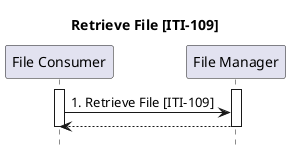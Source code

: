 @startuml
title Retrieve File [ITI-109]
hide footbox
participant "File Consumer" as FileConsumer
participant "File Manager" as FileManager
activate "FileConsumer"
activate "FileManager"
"FileConsumer" -> "FileManager" : 1. Retrieve File [ITI-109]
return
deactivate "FileConsumer"
deactivate "FileManager"
@enduml